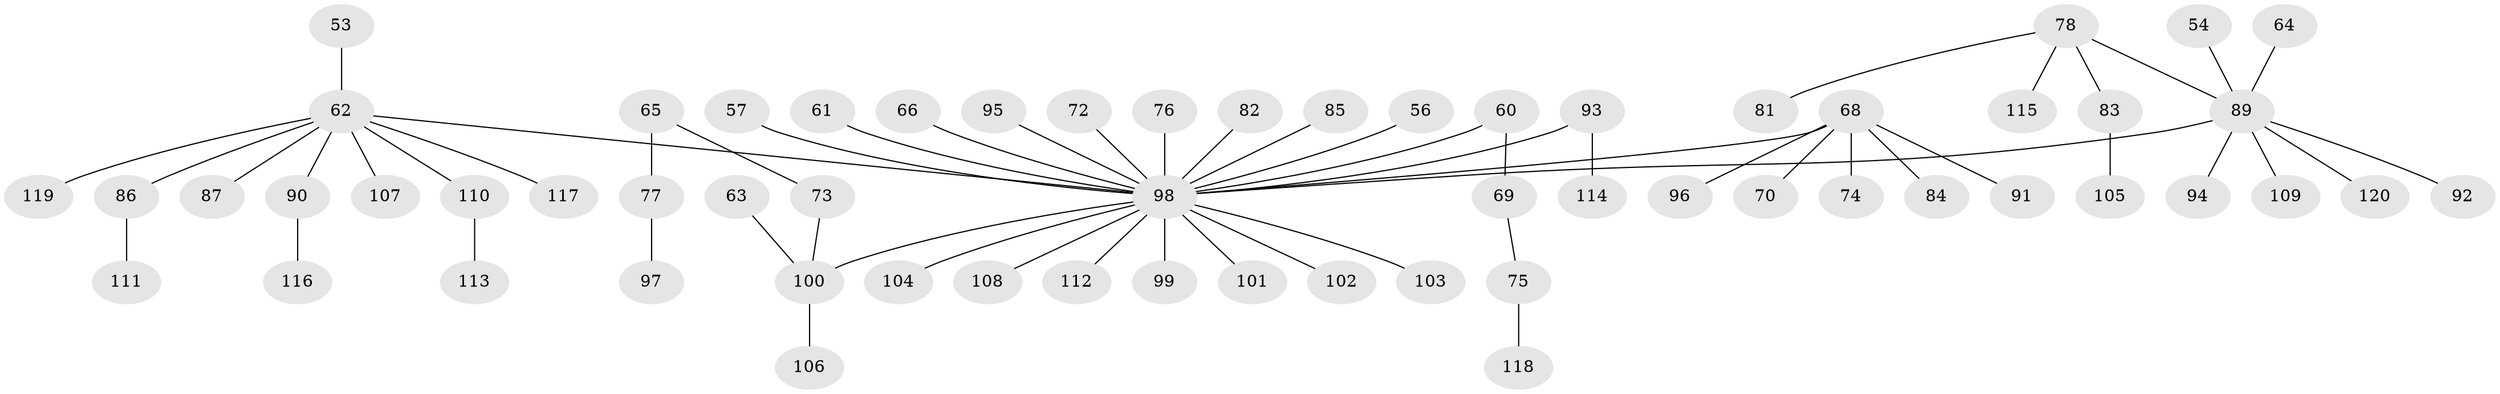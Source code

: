 // original degree distribution, {5: 0.041666666666666664, 6: 0.025, 3: 0.14166666666666666, 1: 0.525, 4: 0.05, 2: 0.20833333333333334, 7: 0.008333333333333333}
// Generated by graph-tools (version 1.1) at 2025/52/03/09/25 04:52:59]
// undirected, 60 vertices, 59 edges
graph export_dot {
graph [start="1"]
  node [color=gray90,style=filled];
  53;
  54;
  56;
  57;
  60;
  61;
  62 [super="+51"];
  63;
  64;
  65;
  66;
  68 [super="+43+32+30+29+35+40"];
  69;
  70;
  72;
  73 [super="+36"];
  74;
  75;
  76;
  77;
  78 [super="+8+14+15"];
  81;
  82;
  83 [super="+28"];
  84;
  85;
  86;
  87;
  89 [super="+88+71+80+18"];
  90 [super="+38"];
  91;
  92;
  93;
  94;
  95;
  96;
  97;
  98 [super="+34+67+39+79+48+58+45"];
  99;
  100 [super="+16+47"];
  101;
  102;
  103;
  104;
  105;
  106;
  107;
  108;
  109;
  110;
  111;
  112 [super="+46"];
  113;
  114;
  115;
  116;
  117;
  118;
  119;
  120;
  53 -- 62;
  54 -- 89;
  56 -- 98;
  57 -- 98;
  60 -- 69;
  60 -- 98;
  61 -- 98;
  62 -- 86;
  62 -- 107;
  62 -- 110;
  62 -- 117;
  62 -- 119;
  62 -- 87;
  62 -- 90;
  62 -- 98;
  63 -- 100;
  64 -- 89;
  65 -- 77;
  65 -- 73;
  66 -- 98;
  68 -- 84;
  68 -- 96;
  68 -- 74;
  68 -- 91;
  68 -- 70;
  68 -- 98;
  69 -- 75;
  72 -- 98;
  73 -- 100;
  75 -- 118;
  76 -- 98;
  77 -- 97;
  78 -- 81;
  78 -- 115;
  78 -- 89;
  78 -- 83;
  82 -- 98;
  83 -- 105;
  85 -- 98;
  86 -- 111;
  89 -- 109;
  89 -- 120;
  89 -- 94;
  89 -- 92;
  89 -- 98;
  90 -- 116;
  93 -- 114;
  93 -- 98;
  95 -- 98;
  98 -- 99;
  98 -- 100;
  98 -- 101;
  98 -- 104;
  98 -- 102;
  98 -- 103;
  98 -- 108;
  98 -- 112;
  100 -- 106;
  110 -- 113;
}
